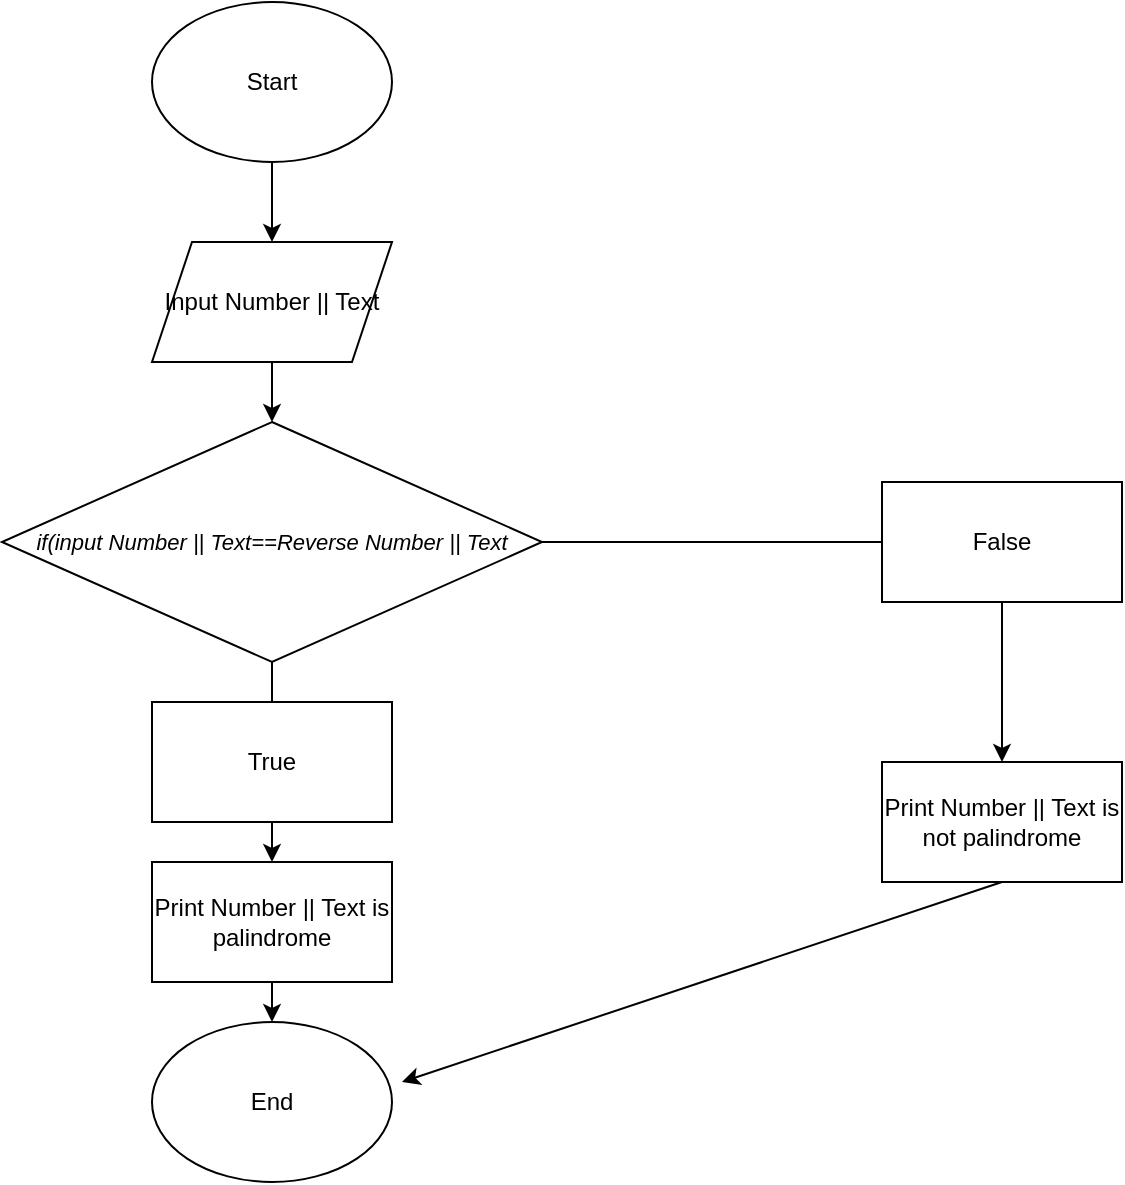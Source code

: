 <mxfile version="13.6.9" type="github"><diagram id="xPiIG2HvJbS4xzggyiNq" name="Page-1"><mxGraphModel dx="801" dy="464" grid="1" gridSize="10" guides="1" tooltips="1" connect="1" arrows="1" fold="1" page="1" pageScale="1" pageWidth="850" pageHeight="1100" math="0" shadow="0"><root><mxCell id="0"/><mxCell id="1" parent="0"/><mxCell id="l3SIRy29uQ2mtxU3kiD_-1" value="Start" style="ellipse;whiteSpace=wrap;html=1;" vertex="1" parent="1"><mxGeometry x="185" y="20" width="120" height="80" as="geometry"/></mxCell><mxCell id="l3SIRy29uQ2mtxU3kiD_-2" value="Input Number || Text" style="shape=parallelogram;perimeter=parallelogramPerimeter;whiteSpace=wrap;html=1;fixedSize=1;" vertex="1" parent="1"><mxGeometry x="185" y="140" width="120" height="60" as="geometry"/></mxCell><mxCell id="l3SIRy29uQ2mtxU3kiD_-3" value="&lt;font style=&quot;font-size: 9px&quot;&gt;&lt;i&gt;&lt;font style=&quot;font-size: 11px&quot;&gt;if(input Number || Text==Reverse Number || Text&lt;/font&gt;&lt;/i&gt;&lt;/font&gt;" style="rhombus;whiteSpace=wrap;html=1;" vertex="1" parent="1"><mxGeometry x="110" y="230" width="270" height="120" as="geometry"/></mxCell><mxCell id="l3SIRy29uQ2mtxU3kiD_-4" value="False" style="rounded=0;whiteSpace=wrap;html=1;" vertex="1" parent="1"><mxGeometry x="550" y="260" width="120" height="60" as="geometry"/></mxCell><mxCell id="l3SIRy29uQ2mtxU3kiD_-5" value="Print Number || Text is not palindrome" style="rounded=0;whiteSpace=wrap;html=1;" vertex="1" parent="1"><mxGeometry x="550" y="400" width="120" height="60" as="geometry"/></mxCell><mxCell id="l3SIRy29uQ2mtxU3kiD_-6" value="End" style="ellipse;whiteSpace=wrap;html=1;" vertex="1" parent="1"><mxGeometry x="185" y="530" width="120" height="80" as="geometry"/></mxCell><mxCell id="l3SIRy29uQ2mtxU3kiD_-7" value="True" style="rounded=0;whiteSpace=wrap;html=1;" vertex="1" parent="1"><mxGeometry x="185" y="370" width="120" height="60" as="geometry"/></mxCell><mxCell id="l3SIRy29uQ2mtxU3kiD_-8" value="Print Number || Text is palindrome" style="rounded=0;whiteSpace=wrap;html=1;" vertex="1" parent="1"><mxGeometry x="185" y="450" width="120" height="60" as="geometry"/></mxCell><mxCell id="l3SIRy29uQ2mtxU3kiD_-9" value="" style="endArrow=classic;html=1;" edge="1" parent="1" source="l3SIRy29uQ2mtxU3kiD_-1" target="l3SIRy29uQ2mtxU3kiD_-2"><mxGeometry width="50" height="50" relative="1" as="geometry"><mxPoint x="280" y="110" as="sourcePoint"/><mxPoint x="280" y="130" as="targetPoint"/></mxGeometry></mxCell><mxCell id="l3SIRy29uQ2mtxU3kiD_-10" value="" style="endArrow=classic;html=1;exitX=0.5;exitY=1;exitDx=0;exitDy=0;" edge="1" parent="1" source="l3SIRy29uQ2mtxU3kiD_-2" target="l3SIRy29uQ2mtxU3kiD_-3"><mxGeometry width="50" height="50" relative="1" as="geometry"><mxPoint x="240" y="250" as="sourcePoint"/><mxPoint x="290" y="200" as="targetPoint"/></mxGeometry></mxCell><mxCell id="l3SIRy29uQ2mtxU3kiD_-11" value="" style="endArrow=none;html=1;entryX=0;entryY=0.5;entryDx=0;entryDy=0;" edge="1" parent="1" source="l3SIRy29uQ2mtxU3kiD_-3" target="l3SIRy29uQ2mtxU3kiD_-4"><mxGeometry width="50" height="50" relative="1" as="geometry"><mxPoint x="380" y="320" as="sourcePoint"/><mxPoint x="430" y="270" as="targetPoint"/></mxGeometry></mxCell><mxCell id="l3SIRy29uQ2mtxU3kiD_-12" value="" style="endArrow=none;html=1;entryX=0.5;entryY=1;entryDx=0;entryDy=0;exitX=0.5;exitY=0;exitDx=0;exitDy=0;" edge="1" parent="1" source="l3SIRy29uQ2mtxU3kiD_-7" target="l3SIRy29uQ2mtxU3kiD_-3"><mxGeometry width="50" height="50" relative="1" as="geometry"><mxPoint x="230" y="400" as="sourcePoint"/><mxPoint x="280" y="350" as="targetPoint"/></mxGeometry></mxCell><mxCell id="l3SIRy29uQ2mtxU3kiD_-13" value="" style="endArrow=classic;html=1;exitX=0.5;exitY=1;exitDx=0;exitDy=0;" edge="1" parent="1" source="l3SIRy29uQ2mtxU3kiD_-7"><mxGeometry width="50" height="50" relative="1" as="geometry"><mxPoint x="220" y="470" as="sourcePoint"/><mxPoint x="245" y="450" as="targetPoint"/></mxGeometry></mxCell><mxCell id="l3SIRy29uQ2mtxU3kiD_-14" value="" style="endArrow=classic;html=1;exitX=0.5;exitY=1;exitDx=0;exitDy=0;" edge="1" parent="1" source="l3SIRy29uQ2mtxU3kiD_-8" target="l3SIRy29uQ2mtxU3kiD_-6"><mxGeometry width="50" height="50" relative="1" as="geometry"><mxPoint x="280" y="450" as="sourcePoint"/><mxPoint x="280" y="520" as="targetPoint"/></mxGeometry></mxCell><mxCell id="l3SIRy29uQ2mtxU3kiD_-15" value="" style="endArrow=classic;html=1;exitX=0.5;exitY=1;exitDx=0;exitDy=0;entryX=0.5;entryY=0;entryDx=0;entryDy=0;" edge="1" parent="1" source="l3SIRy29uQ2mtxU3kiD_-4" target="l3SIRy29uQ2mtxU3kiD_-5"><mxGeometry width="50" height="50" relative="1" as="geometry"><mxPoint x="600" y="370" as="sourcePoint"/><mxPoint x="650" y="320" as="targetPoint"/></mxGeometry></mxCell><mxCell id="l3SIRy29uQ2mtxU3kiD_-16" value="" style="endArrow=classic;html=1;exitX=0.5;exitY=1;exitDx=0;exitDy=0;" edge="1" parent="1" source="l3SIRy29uQ2mtxU3kiD_-5"><mxGeometry width="50" height="50" relative="1" as="geometry"><mxPoint x="280" y="450" as="sourcePoint"/><mxPoint x="310" y="560" as="targetPoint"/></mxGeometry></mxCell></root></mxGraphModel></diagram></mxfile>